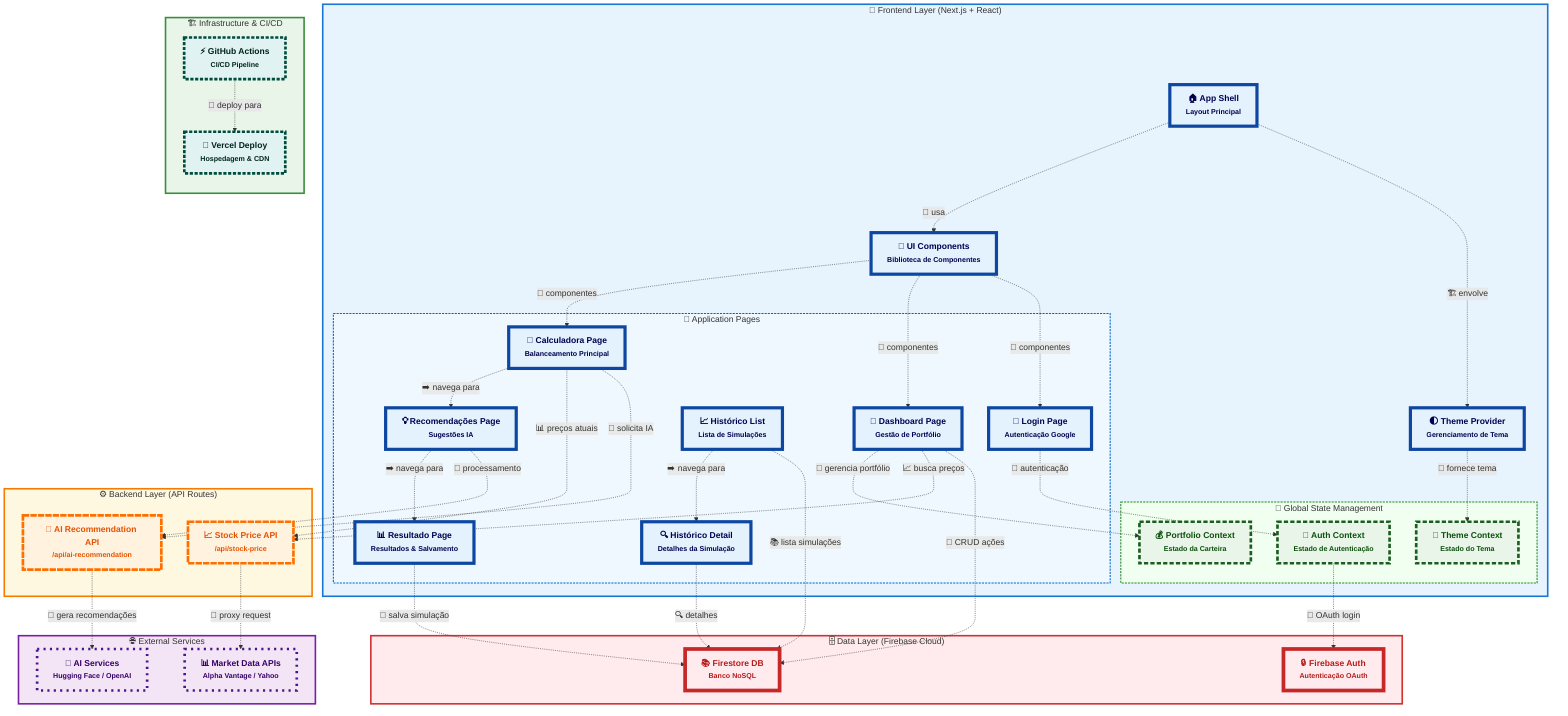 %% ===============================================
%% DIAGRAMA DE ARQUITETURA - EQUILIBREINVEST
%% ===============================================
%% Orientação: Vertical (Top-Bottom) para melhor legibilidade
%% Estilos de cor devem ser controlados via arquivo de configuração externo (mermaid.config.js / mermaid-cli.json)
%% 
%% MIGRAÇÃO COMPLETA: /carteira → /dashboard 
%% A funcionalidade de portfólio foi migrada do caminho /carteira para /dashboard
%% Todos os componentes foram movidos para /src/app/dashboard/components/
%% O diretório /carteira foi removido após a migração bem-sucedida

flowchart TB
    %% ===============================================
    %% CAMADA FRONTEND
    %% ===============================================
    subgraph frontend ["🎨 Frontend Layer (Next.js + React)"]
        direction TB
        
        %% Core App Components
        AppShell["🏠 App Shell<br/><small>Layout Principal</small>"]:::ui
        ThemeProvider["🌓 Theme Provider<br/><small>Gerenciamento de Tema</small>"]:::ui
        UIComponents["🧩 UI Components<br/><small>Biblioteca de Componentes</small>"]:::ui

        %% Pages Subgraph
        subgraph pages ["📄 Application Pages"]
            direction TB
            LoginPage["🔐 Login Page<br/><small>Autenticação Google</small>"]:::ui
            DashboardPage["💼 Dashboard Page<br/><small>Gestão de Portfólio</small>"]:::ui
            CalculadoraPage["🧮 Calculadora Page<br/><small>Balanceamento Principal</small>"]:::ui
            RecomendacoesPage["💡 Recomendações Page<br/><small>Sugestões IA</small>"]:::ui
            ResultadoPage["📊 Resultado Page<br/><small>Resultados & Salvamento</small>"]:::ui
            HistoricoList["📈 Histórico List<br/><small>Lista de Simulações</small>"]:::ui
            HistoricoDetail["🔍 Histórico Detail<br/><small>Detalhes da Simulação</small>"]:::ui
        end

        %% State Management Subgraph  
        subgraph state ["🧠 Global State Management"]
            direction TB
            AuthContext["👤 Auth Context<br/><small>Estado de Autenticação</small>"]:::service
            PortfolioContext["💰 Portfolio Context<br/><small>Estado da Carteira</small>"]:::service
            ThemeContext["🎨 Theme Context<br/><small>Estado do Tema</small>"]:::service
        end
    end

    %% ===============================================
    %% CAMADA BACKEND/API
    %% ===============================================
    subgraph backend ["⚙️ Backend Layer (API Routes)"]
        direction TB
        StockPriceAPI["📈 Stock Price API<br/><small>/api/stock-price</small>"]:::api
        AIRecAPI["🤖 AI Recommendation API<br/><small>/api/ai-recommendation</small>"]:::api
    end

    %% ===============================================
    %% CAMADA DE DADOS
    %% ===============================================
    subgraph data ["🗄️ Data Layer (Firebase Cloud)"]
        direction TB
        FirebaseAuth["🔒 Firebase Auth<br/><small>Autenticação OAuth</small>"]:::data
        FirestoreDB["📚 Firestore DB<br/><small>Banco NoSQL</small>"]:::data
    end

    %% ===============================================
    %% SERVIÇOS EXTERNOS
    %% ===============================================
    subgraph external ["🌐 External Services"]
        direction TB
        MarketDataAPI["📊 Market Data APIs<br/><small>Alpha Vantage / Yahoo</small>"]:::external
        AIService["🧠 AI Services<br/><small>Hugging Face / OpenAI</small>"]:::external
    end

    %% ===============================================
    %% INFRAESTRUTURA
    %% ===============================================
    subgraph infra ["🏗️ Infrastructure & CI/CD"]
        direction TB
        Vercel["🚀 Vercel Deploy<br/><small>Hospedagem & CDN</small>"]:::infra
        GitHubActions["⚡ GitHub Actions<br/><small>CI/CD Pipeline</small>"]:::infra
    end

    %% ===============================================
    %% FLUXOS DE DADOS PRINCIPAIS
    %% ===============================================
    
    %% Autenticação e Estado Global
    LoginPage -.->|"🔐 autenticação"| AuthContext
    AuthContext -.->|"📡 OAuth login"| FirebaseAuth
    ThemeProvider -.->|"🎨 fornece tema"| ThemeContext
    
    %% Gestão de Dashboard
    DashboardPage -.->|"💾 CRUD ações"| FirestoreDB
    DashboardPage -.->|"📈 busca preços"| StockPriceAPI
    DashboardPage -.->|"🔄 gerencia portfólio"| PortfolioContext
    
    %% Calculadora e Recomendações
    CalculadoraPage -.->|"🤖 solicita IA"| AIRecAPI
    CalculadoraPage -.->|"📊 preços atuais"| StockPriceAPI
    CalculadoraPage -.->|"➡️ navega para"| RecomendacoesPage
    RecomendacoesPage -.->|"🧠 processamento"| AIRecAPI
    RecomendacoesPage -.->|"➡️ navega para"| ResultadoPage
    ResultadoPage -.->|"💾 salva simulação"| FirestoreDB
    
    %% Histórico e Consultas
    HistoricoList -.->|"📚 lista simulações"| FirestoreDB
    HistoricoList -.->|"➡️ navega para"| HistoricoDetail
    HistoricoDetail -.->|"🔍 detalhes"| FirestoreDB
    
    %% APIs e Serviços Externos
    StockPriceAPI -.->|"📡 proxy request"| MarketDataAPI
    AIRecAPI -.->|"🤖 gera recomendações"| AIService
    
    %% Estrutura da Aplicação
    AppShell -.->|"🏗️ envolve"| ThemeProvider
    AppShell -.->|"🧩 usa"| UIComponents
    UIComponents -.->|"🎨 componentes"| LoginPage
    UIComponents -.->|"🎨 componentes"| DashboardPage
    UIComponents -.->|"🎨 componentes"| CalculadoraPage
    
    %% CI/CD e Infraestrutura
    GitHubActions -.->|"🚀 deploy para"| Vercel

    %% Click Events
    click AppShell "https://github.com/rosanarezende/balanceamento-de-investimentos/blob/main/src/app/layout.tsx"
    click ThemeProvider "https://github.com/rosanarezende/balanceamento-de-investimentos/blob/main/src/components/theme-provider.tsx"
    click UIComponents "https://github.com/rosanarezende/balanceamento-de-investimentos/tree/main/src/components/ui/"
    click LoginPage "https://github.com/rosanarezende/balanceamento-de-investimentos/blob/main/src/app/login/page.tsx"
    click CalculadoraPage "https://github.com/rosanarezende/balanceamento-de-investimentos/blob/main/src/app/calculadora-balanceamento/page.tsx"
    click RecomendacoesPage "https://github.com/rosanarezende/balanceamento-de-investimentos/blob/main/src/app/calculadora-balanceamento/recomendacoes/page.tsx"
    click ResultadoPage "https://github.com/rosanarezende/balanceamento-de-investimentos/blob/main/src/app/calculadora-balanceamento/resultado/page.tsx"
    click HistoricoList "https://github.com/rosanarezende/balanceamento-de-investimentos/blob/main/src/app/historico/page.tsx"
    click HistoricoDetail "https://github.com/rosanarezende/balanceamento-de-investimentos/blob/main/src/app/historico/[id]/page.tsx"
    click DashboardPage "https://github.com/rosanarezende/balanceamento-de-investimentos/blob/main/src/app/dashboard/page.tsx"
    click AuthContext "https://github.com/rosanarezende/balanceamento-de-investimentos/blob/main/src/core/state/auth-context.tsx"
    click PortfolioContext "https://github.com/rosanarezende/balanceamento-de-investimentos/blob/main/src/core/state/portfolio-context.tsx"
    click ThemeContext "https://github.com/rosanarezende/balanceamento-de-investimentos/blob/main/src/core/state/theme-context.tsx"
    click StockPriceAPI "https://github.com/rosanarezende/balanceamento-de-investimentos/blob/main/src/app/api/stock-price/route.ts"
    click AIRecAPI "https://github.com/rosanarezende/balanceamento-de-investimentos/blob/main/src/app/api/ai-recommendation/route.ts"
    click FirebaseAuth "https://github.com/rosanarezende/balanceamento-de-investimentos/blob/main/src/services/firebase/config.ts"
    click FirestoreDB "https://github.com/rosanarezende/balanceamento-de-investimentos/blob/main/src/services/firebase/firestore.ts"
    click GitHubActions "https://github.com/rosanarezende/balanceamento-de-investimentos/blob/main/.github/workflows/ci.yml"
    click Vercel "https://github.com/rosanarezende/balanceamento-de-investimentos/blob/main/next.config.mjs"

    %% ===============================================
    %% ESTILOS COM MÁXIMO CONTRASTE E SEPARAÇÃO VISUAL POR RESPONSABILIDADE
    %% ===============================================
    %% UI Components (Frontend) - Azul Royal intenso com borda sólida
    classDef ui fill:#E3F2FD,stroke:#0D47A1,stroke-width:6px,color:#000051,font-weight:bold,stroke-dasharray: 0
    
    %% State Management (Services) - Verde Esmeralda com borda tracejada
    classDef service fill:#E8F5E8,stroke:#1B5E20,stroke-width:5px,color:#0D4F0D,font-weight:bold,stroke-dasharray: 8 4
    
    %% API Layer - Laranja Vibrante com borda pontilhada
    classDef api fill:#FFF3E0,stroke:#FF6F00,stroke-width:5px,color:#E65100,font-weight:bold,stroke-dasharray: 12 2
    
    %% Data Layer - Vermelho Profundo com borda dupla
    classDef data fill:#FFEBEE,stroke:#C62828,stroke-width:7px,color:#B71C1C,font-weight:bold,stroke-dasharray: 0
    
    %% External Services - Roxo Intenso com borda alternada
    classDef external fill:#F3E5F5,stroke:#4A148C,stroke-width:5px,color:#38006B,font-weight:bold,stroke-dasharray: 4 8
    
    %% Infrastructure - Teal Escuro com borda mista
    classDef infra fill:#E0F2F1,stroke:#004D40,stroke-width:5px,color:#00251A,font-weight:bold,stroke-dasharray: 6 3

    %% ===============================================
    %% ESTILOS PARA SUBGRÁFICOS INTERNOS (SUB-CAMADAS)
    %% ===============================================
    %% Definindo cores específicas para subgráficos internos no Frontend
    classDef pagesCluster fill:#F0F8FF,stroke:#0066CC,stroke-width:2px,stroke-dasharray: 4 2
    classDef stateCluster fill:#F0FFF0,stroke:#228B22,stroke-width:2px,stroke-dasharray: 4 2
    
    %% Aplicando estilos aos subgráficos internos
    class pages pagesCluster
    class state stateCluster

    %% ===============================================
    %% ESTILOS ESPECÍFICOS PARA SUBGRÁFICOS (CAMADAS)
    %% ===============================================
    %% Aplicação de cores específicas para cada camada/subgráfico
    classDef frontendCluster fill:#E8F4FD,stroke:#1976D2,stroke-width:3px
    classDef backendCluster fill:#FFF8E1,stroke:#F57C00,stroke-width:3px
    classDef dataCluster fill:#FFEBEE,stroke:#D32F2F,stroke-width:3px
    classDef externalCluster fill:#F3E5F5,stroke:#7B1FA2,stroke-width:3px
    classDef infraCluster fill:#E8F5E8,stroke:#388E3C,stroke-width:3px
    
    %% Aplicação dos estilos aos subgráficos
    class frontend frontendCluster
    class backend backendCluster
    class data dataCluster
    class external externalCluster
    class infra infraCluster

    %% ===============================================
    %% NOTA: DIFERENCIAÇÃO VISUAL DAS CAMADAS
    %% ===============================================
    %% Os subgráficos já possuem diferenciação visual através de:
    %% 1. Emojis distintivos nos títulos das camadas
    %% 2. Cores específicas dos componentes internos (ui, service, api, data, external, infra)
    %% 3. Bordas tracejadas diferentes para cada tipo de componente
    %% 4. Agrupamento lógico por responsabilidade
    %% 
    %% Esta abordagem mantém o diagrama limpo e legível
    %% enquanto preserva a separação visual clara entre as responsabilidades

    %% ===============================================
    %% COMPONENTES DO DASHBOARD (pós-migração)
    %% ===============================================
    %% Estrutura de componentes em /src/app/dashboard/components/:
    %% - MetricasCards.tsx: Cards de métricas do portfólio
    %% - GraficosCarteira.tsx: Gráficos (pizza e barras) da carteira
    %% - ResumoCarteira.tsx: Componente de resumo expansível
    %% - ListaAtivos.tsx: Lista de ativos com funcionalidades CRUD
    %% - ModaisAtivos.tsx: Modais para adicionar/editar/excluir ativos
    %% - index.ts: Arquivo de exportação dos componentes